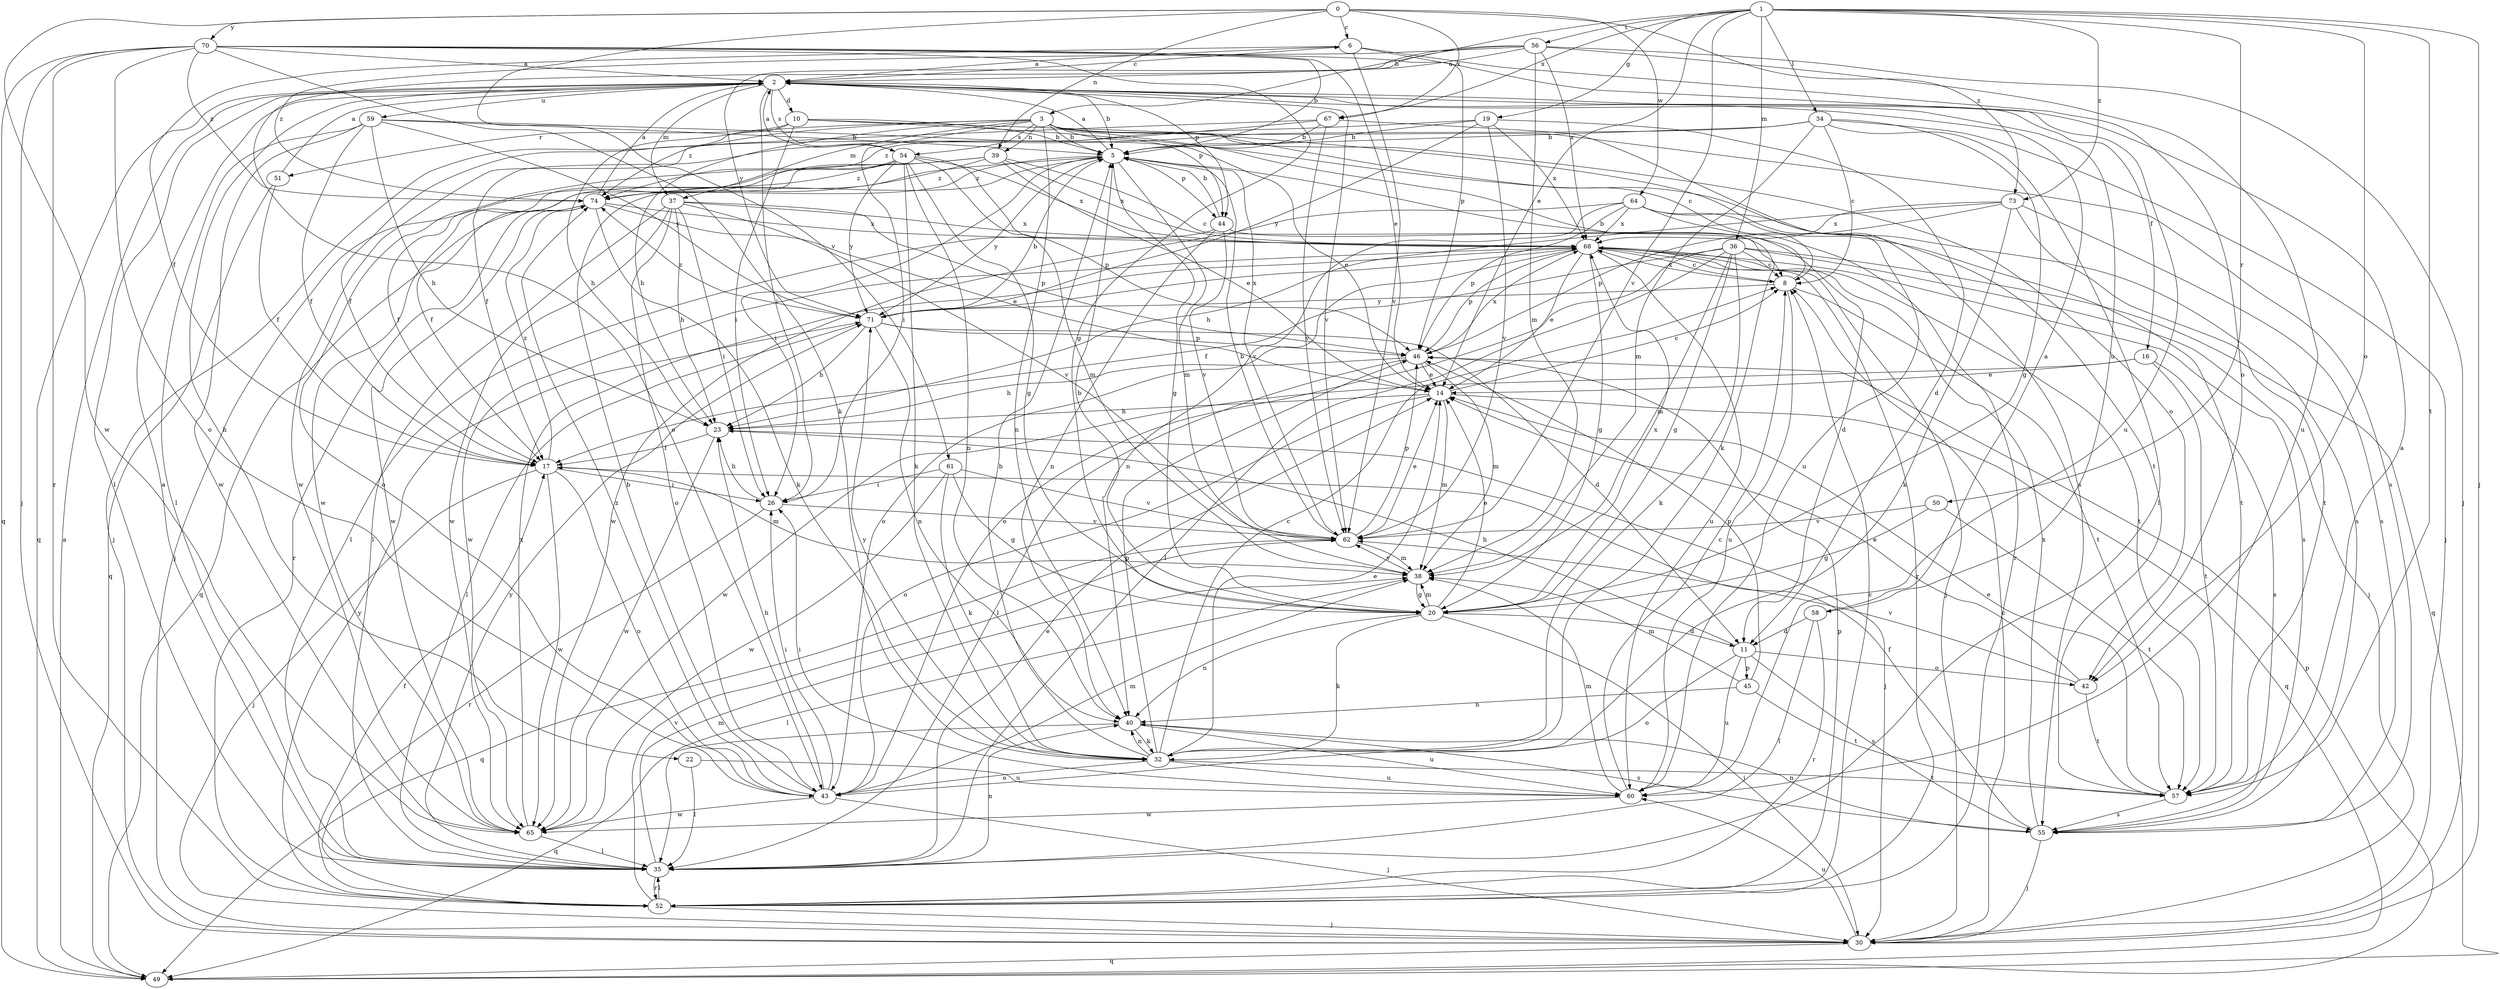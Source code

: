 strict digraph  {
0;
1;
2;
3;
5;
6;
8;
10;
11;
14;
16;
17;
19;
20;
22;
23;
26;
30;
32;
34;
35;
36;
37;
38;
39;
40;
42;
43;
44;
45;
46;
49;
50;
51;
52;
54;
55;
56;
57;
58;
59;
60;
61;
62;
64;
65;
67;
68;
70;
71;
73;
74;
0 -> 6  [label=c];
0 -> 39  [label=n];
0 -> 61  [label=v];
0 -> 64  [label=w];
0 -> 65  [label=w];
0 -> 67  [label=x];
0 -> 70  [label=y];
0 -> 73  [label=z];
1 -> 3  [label=b];
1 -> 14  [label=e];
1 -> 19  [label=g];
1 -> 30  [label=j];
1 -> 34  [label=l];
1 -> 36  [label=m];
1 -> 42  [label=o];
1 -> 50  [label=r];
1 -> 56  [label=t];
1 -> 57  [label=t];
1 -> 62  [label=v];
1 -> 67  [label=x];
1 -> 73  [label=z];
2 -> 5  [label=b];
2 -> 6  [label=c];
2 -> 10  [label=d];
2 -> 16  [label=f];
2 -> 22  [label=h];
2 -> 26  [label=i];
2 -> 35  [label=l];
2 -> 37  [label=m];
2 -> 44  [label=p];
2 -> 49  [label=q];
2 -> 54  [label=s];
2 -> 58  [label=u];
2 -> 59  [label=u];
2 -> 62  [label=v];
3 -> 5  [label=b];
3 -> 8  [label=c];
3 -> 17  [label=f];
3 -> 23  [label=h];
3 -> 26  [label=i];
3 -> 32  [label=k];
3 -> 37  [label=m];
3 -> 39  [label=n];
3 -> 40  [label=n];
3 -> 44  [label=p];
3 -> 54  [label=s];
3 -> 55  [label=s];
3 -> 60  [label=u];
3 -> 74  [label=z];
5 -> 2  [label=a];
5 -> 20  [label=g];
5 -> 26  [label=i];
5 -> 38  [label=m];
5 -> 44  [label=p];
5 -> 62  [label=v];
5 -> 65  [label=w];
5 -> 71  [label=y];
5 -> 74  [label=z];
6 -> 2  [label=a];
6 -> 17  [label=f];
6 -> 42  [label=o];
6 -> 60  [label=u];
6 -> 62  [label=v];
8 -> 5  [label=b];
8 -> 57  [label=t];
8 -> 60  [label=u];
8 -> 68  [label=x];
8 -> 71  [label=y];
10 -> 5  [label=b];
10 -> 23  [label=h];
10 -> 26  [label=i];
10 -> 42  [label=o];
10 -> 51  [label=r];
10 -> 57  [label=t];
11 -> 23  [label=h];
11 -> 42  [label=o];
11 -> 43  [label=o];
11 -> 45  [label=p];
11 -> 55  [label=s];
11 -> 60  [label=u];
14 -> 8  [label=c];
14 -> 23  [label=h];
14 -> 38  [label=m];
14 -> 43  [label=o];
14 -> 49  [label=q];
16 -> 14  [label=e];
16 -> 55  [label=s];
16 -> 57  [label=t];
16 -> 65  [label=w];
17 -> 26  [label=i];
17 -> 30  [label=j];
17 -> 38  [label=m];
17 -> 43  [label=o];
17 -> 65  [label=w];
17 -> 74  [label=z];
19 -> 5  [label=b];
19 -> 11  [label=d];
19 -> 62  [label=v];
19 -> 65  [label=w];
19 -> 68  [label=x];
19 -> 71  [label=y];
20 -> 5  [label=b];
20 -> 11  [label=d];
20 -> 14  [label=e];
20 -> 30  [label=j];
20 -> 32  [label=k];
20 -> 38  [label=m];
20 -> 40  [label=n];
20 -> 68  [label=x];
22 -> 35  [label=l];
22 -> 60  [label=u];
23 -> 17  [label=f];
23 -> 30  [label=j];
23 -> 65  [label=w];
26 -> 23  [label=h];
26 -> 52  [label=r];
26 -> 62  [label=v];
30 -> 8  [label=c];
30 -> 49  [label=q];
30 -> 60  [label=u];
32 -> 5  [label=b];
32 -> 8  [label=c];
32 -> 14  [label=e];
32 -> 40  [label=n];
32 -> 43  [label=o];
32 -> 46  [label=p];
32 -> 57  [label=t];
32 -> 60  [label=u];
32 -> 71  [label=y];
34 -> 5  [label=b];
34 -> 8  [label=c];
34 -> 17  [label=f];
34 -> 20  [label=g];
34 -> 30  [label=j];
34 -> 35  [label=l];
34 -> 38  [label=m];
35 -> 2  [label=a];
35 -> 14  [label=e];
35 -> 38  [label=m];
35 -> 40  [label=n];
35 -> 52  [label=r];
35 -> 71  [label=y];
36 -> 8  [label=c];
36 -> 17  [label=f];
36 -> 20  [label=g];
36 -> 30  [label=j];
36 -> 32  [label=k];
36 -> 35  [label=l];
36 -> 38  [label=m];
36 -> 43  [label=o];
36 -> 49  [label=q];
37 -> 23  [label=h];
37 -> 26  [label=i];
37 -> 35  [label=l];
37 -> 43  [label=o];
37 -> 46  [label=p];
37 -> 62  [label=v];
37 -> 65  [label=w];
37 -> 68  [label=x];
38 -> 20  [label=g];
38 -> 35  [label=l];
38 -> 62  [label=v];
39 -> 8  [label=c];
39 -> 14  [label=e];
39 -> 17  [label=f];
39 -> 30  [label=j];
39 -> 68  [label=x];
39 -> 74  [label=z];
40 -> 32  [label=k];
40 -> 49  [label=q];
40 -> 55  [label=s];
40 -> 60  [label=u];
42 -> 14  [label=e];
42 -> 57  [label=t];
42 -> 62  [label=v];
43 -> 5  [label=b];
43 -> 23  [label=h];
43 -> 26  [label=i];
43 -> 30  [label=j];
43 -> 38  [label=m];
43 -> 65  [label=w];
43 -> 74  [label=z];
44 -> 5  [label=b];
44 -> 11  [label=d];
44 -> 35  [label=l];
44 -> 40  [label=n];
44 -> 62  [label=v];
45 -> 38  [label=m];
45 -> 40  [label=n];
45 -> 46  [label=p];
45 -> 57  [label=t];
46 -> 14  [label=e];
46 -> 23  [label=h];
46 -> 35  [label=l];
46 -> 38  [label=m];
46 -> 68  [label=x];
49 -> 2  [label=a];
49 -> 46  [label=p];
50 -> 20  [label=g];
50 -> 57  [label=t];
50 -> 62  [label=v];
51 -> 2  [label=a];
51 -> 17  [label=f];
51 -> 49  [label=q];
52 -> 8  [label=c];
52 -> 17  [label=f];
52 -> 30  [label=j];
52 -> 35  [label=l];
52 -> 46  [label=p];
52 -> 62  [label=v];
52 -> 71  [label=y];
54 -> 2  [label=a];
54 -> 17  [label=f];
54 -> 20  [label=g];
54 -> 32  [label=k];
54 -> 38  [label=m];
54 -> 40  [label=n];
54 -> 43  [label=o];
54 -> 46  [label=p];
54 -> 68  [label=x];
54 -> 71  [label=y];
54 -> 74  [label=z];
55 -> 17  [label=f];
55 -> 30  [label=j];
55 -> 40  [label=n];
55 -> 68  [label=x];
56 -> 2  [label=a];
56 -> 30  [label=j];
56 -> 38  [label=m];
56 -> 43  [label=o];
56 -> 60  [label=u];
56 -> 68  [label=x];
56 -> 71  [label=y];
56 -> 74  [label=z];
57 -> 2  [label=a];
57 -> 14  [label=e];
57 -> 55  [label=s];
58 -> 2  [label=a];
58 -> 11  [label=d];
58 -> 35  [label=l];
58 -> 52  [label=r];
59 -> 5  [label=b];
59 -> 14  [label=e];
59 -> 17  [label=f];
59 -> 23  [label=h];
59 -> 35  [label=l];
59 -> 65  [label=w];
59 -> 71  [label=y];
60 -> 8  [label=c];
60 -> 26  [label=i];
60 -> 38  [label=m];
60 -> 65  [label=w];
61 -> 20  [label=g];
61 -> 26  [label=i];
61 -> 32  [label=k];
61 -> 62  [label=v];
61 -> 65  [label=w];
62 -> 5  [label=b];
62 -> 14  [label=e];
62 -> 38  [label=m];
62 -> 46  [label=p];
62 -> 49  [label=q];
64 -> 40  [label=n];
64 -> 46  [label=p];
64 -> 52  [label=r];
64 -> 55  [label=s];
64 -> 57  [label=t];
64 -> 65  [label=w];
64 -> 68  [label=x];
65 -> 35  [label=l];
65 -> 68  [label=x];
67 -> 5  [label=b];
67 -> 30  [label=j];
67 -> 55  [label=s];
67 -> 62  [label=v];
67 -> 74  [label=z];
68 -> 8  [label=c];
68 -> 14  [label=e];
68 -> 20  [label=g];
68 -> 30  [label=j];
68 -> 43  [label=o];
68 -> 46  [label=p];
68 -> 52  [label=r];
68 -> 55  [label=s];
68 -> 57  [label=t];
68 -> 60  [label=u];
68 -> 65  [label=w];
70 -> 2  [label=a];
70 -> 5  [label=b];
70 -> 14  [label=e];
70 -> 20  [label=g];
70 -> 30  [label=j];
70 -> 32  [label=k];
70 -> 43  [label=o];
70 -> 46  [label=p];
70 -> 49  [label=q];
70 -> 52  [label=r];
70 -> 74  [label=z];
71 -> 5  [label=b];
71 -> 11  [label=d];
71 -> 23  [label=h];
71 -> 35  [label=l];
71 -> 40  [label=n];
71 -> 46  [label=p];
71 -> 68  [label=x];
71 -> 74  [label=z];
73 -> 23  [label=h];
73 -> 32  [label=k];
73 -> 46  [label=p];
73 -> 55  [label=s];
73 -> 57  [label=t];
73 -> 68  [label=x];
74 -> 2  [label=a];
74 -> 14  [label=e];
74 -> 32  [label=k];
74 -> 49  [label=q];
74 -> 52  [label=r];
74 -> 65  [label=w];
74 -> 68  [label=x];
}

